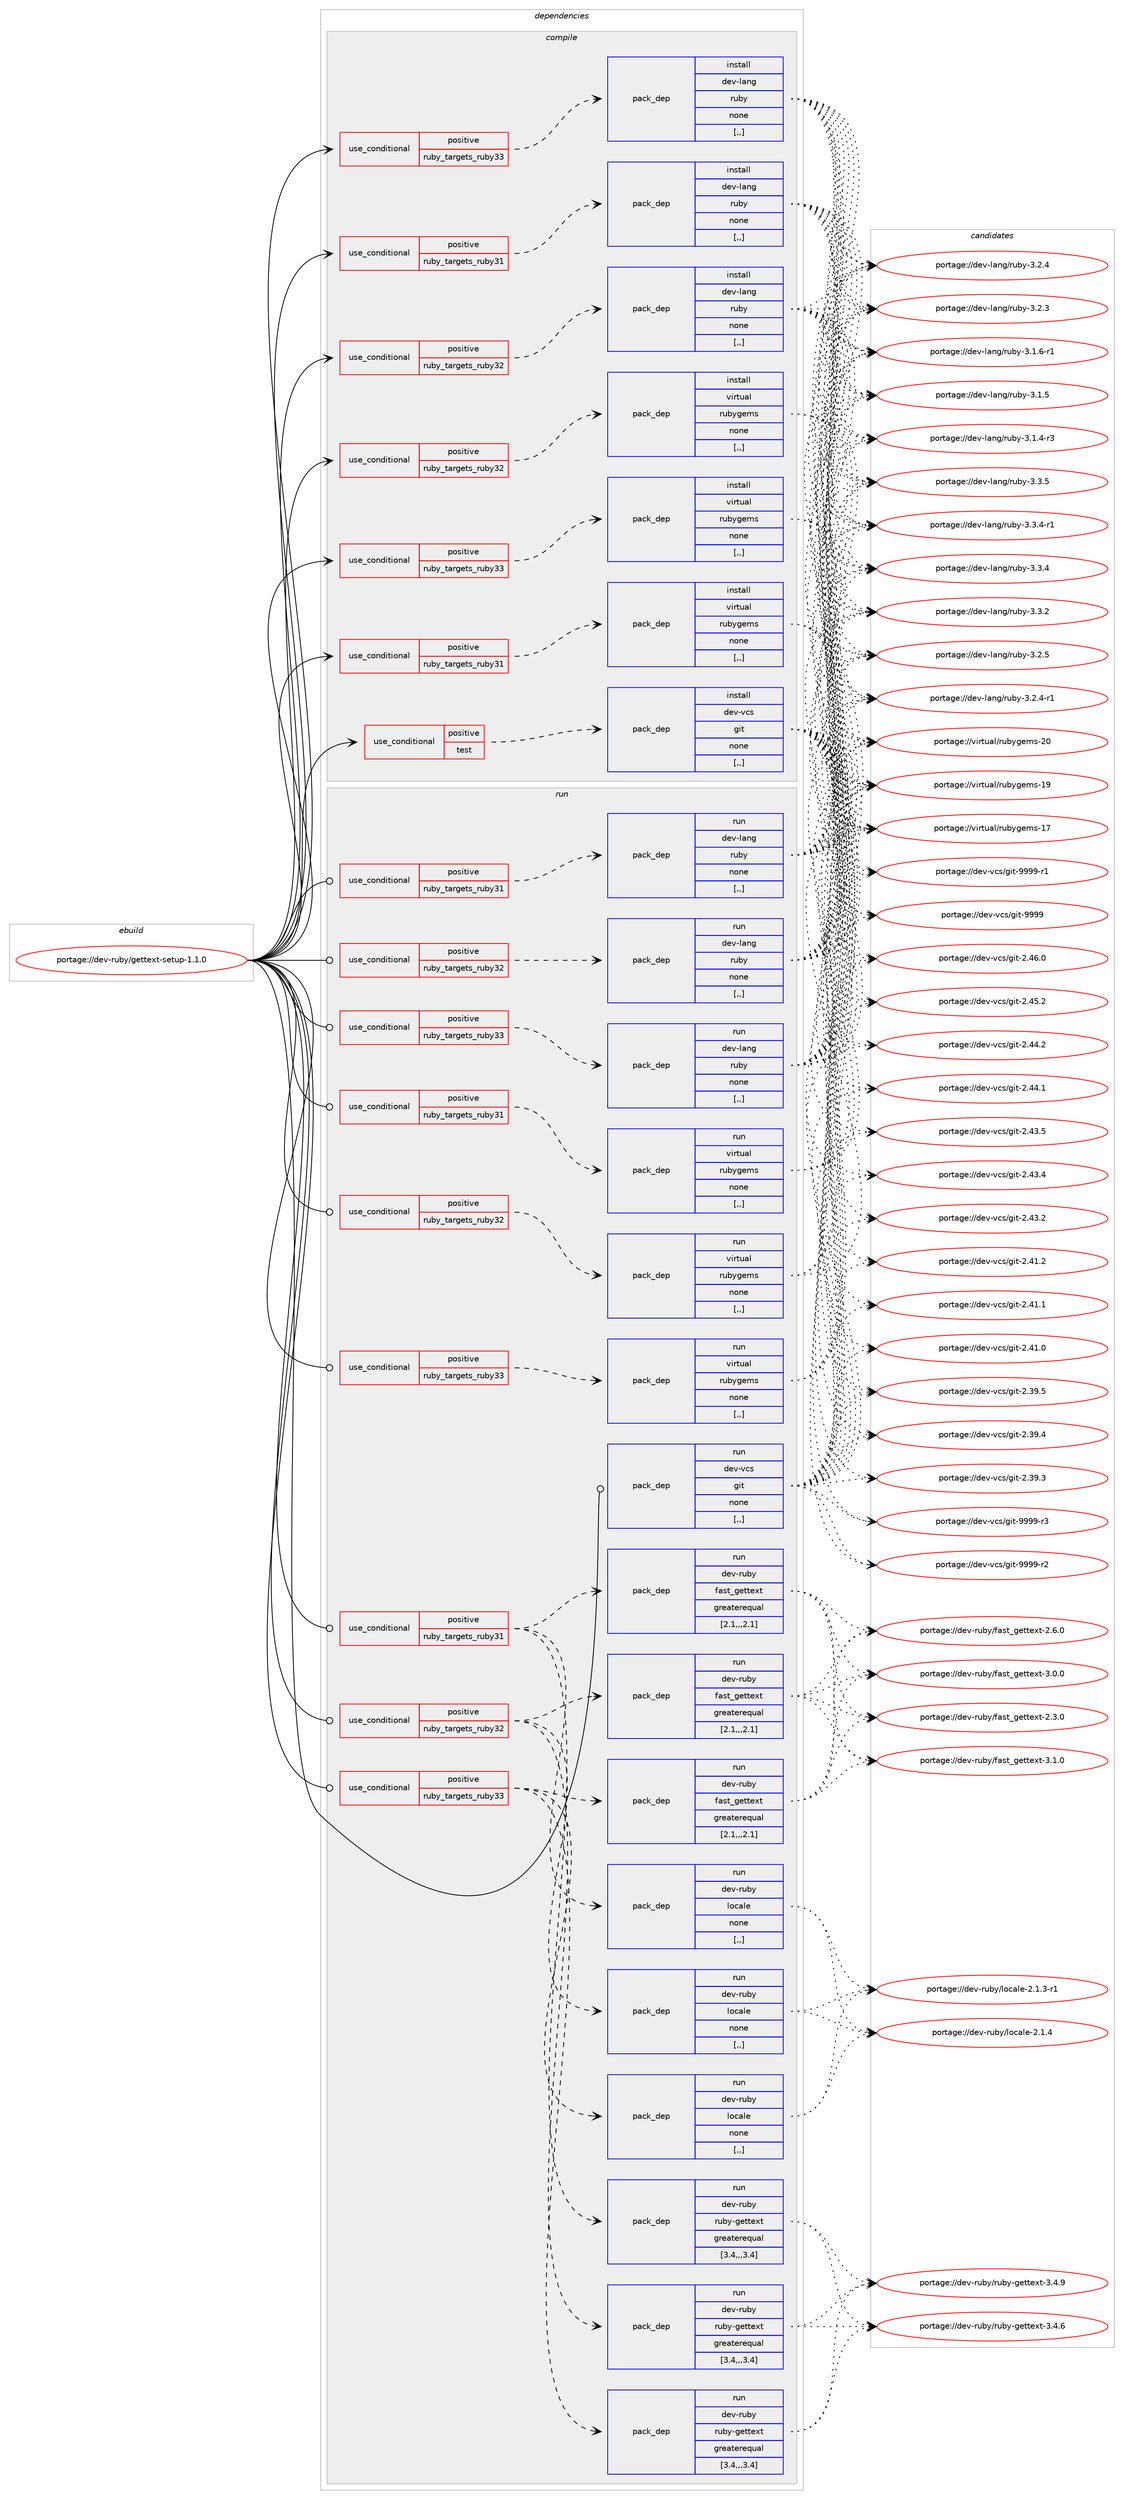 digraph prolog {

# *************
# Graph options
# *************

newrank=true;
concentrate=true;
compound=true;
graph [rankdir=LR,fontname=Helvetica,fontsize=10,ranksep=1.5];#, ranksep=2.5, nodesep=0.2];
edge  [arrowhead=vee];
node  [fontname=Helvetica,fontsize=10];

# **********
# The ebuild
# **********

subgraph cluster_leftcol {
color=gray;
label=<<i>ebuild</i>>;
id [label="portage://dev-ruby/gettext-setup-1.1.0", color=red, width=4, href="../dev-ruby/gettext-setup-1.1.0.svg"];
}

# ****************
# The dependencies
# ****************

subgraph cluster_midcol {
color=gray;
label=<<i>dependencies</i>>;
subgraph cluster_compile {
fillcolor="#eeeeee";
style=filled;
label=<<i>compile</i>>;
subgraph cond179090 {
dependency680581 [label=<<TABLE BORDER="0" CELLBORDER="1" CELLSPACING="0" CELLPADDING="4"><TR><TD ROWSPAN="3" CELLPADDING="10">use_conditional</TD></TR><TR><TD>positive</TD></TR><TR><TD>ruby_targets_ruby31</TD></TR></TABLE>>, shape=none, color=red];
subgraph pack496568 {
dependency680582 [label=<<TABLE BORDER="0" CELLBORDER="1" CELLSPACING="0" CELLPADDING="4" WIDTH="220"><TR><TD ROWSPAN="6" CELLPADDING="30">pack_dep</TD></TR><TR><TD WIDTH="110">install</TD></TR><TR><TD>dev-lang</TD></TR><TR><TD>ruby</TD></TR><TR><TD>none</TD></TR><TR><TD>[,,]</TD></TR></TABLE>>, shape=none, color=blue];
}
dependency680581:e -> dependency680582:w [weight=20,style="dashed",arrowhead="vee"];
}
id:e -> dependency680581:w [weight=20,style="solid",arrowhead="vee"];
subgraph cond179091 {
dependency680583 [label=<<TABLE BORDER="0" CELLBORDER="1" CELLSPACING="0" CELLPADDING="4"><TR><TD ROWSPAN="3" CELLPADDING="10">use_conditional</TD></TR><TR><TD>positive</TD></TR><TR><TD>ruby_targets_ruby31</TD></TR></TABLE>>, shape=none, color=red];
subgraph pack496569 {
dependency680584 [label=<<TABLE BORDER="0" CELLBORDER="1" CELLSPACING="0" CELLPADDING="4" WIDTH="220"><TR><TD ROWSPAN="6" CELLPADDING="30">pack_dep</TD></TR><TR><TD WIDTH="110">install</TD></TR><TR><TD>virtual</TD></TR><TR><TD>rubygems</TD></TR><TR><TD>none</TD></TR><TR><TD>[,,]</TD></TR></TABLE>>, shape=none, color=blue];
}
dependency680583:e -> dependency680584:w [weight=20,style="dashed",arrowhead="vee"];
}
id:e -> dependency680583:w [weight=20,style="solid",arrowhead="vee"];
subgraph cond179092 {
dependency680585 [label=<<TABLE BORDER="0" CELLBORDER="1" CELLSPACING="0" CELLPADDING="4"><TR><TD ROWSPAN="3" CELLPADDING="10">use_conditional</TD></TR><TR><TD>positive</TD></TR><TR><TD>ruby_targets_ruby32</TD></TR></TABLE>>, shape=none, color=red];
subgraph pack496570 {
dependency680586 [label=<<TABLE BORDER="0" CELLBORDER="1" CELLSPACING="0" CELLPADDING="4" WIDTH="220"><TR><TD ROWSPAN="6" CELLPADDING="30">pack_dep</TD></TR><TR><TD WIDTH="110">install</TD></TR><TR><TD>dev-lang</TD></TR><TR><TD>ruby</TD></TR><TR><TD>none</TD></TR><TR><TD>[,,]</TD></TR></TABLE>>, shape=none, color=blue];
}
dependency680585:e -> dependency680586:w [weight=20,style="dashed",arrowhead="vee"];
}
id:e -> dependency680585:w [weight=20,style="solid",arrowhead="vee"];
subgraph cond179093 {
dependency680587 [label=<<TABLE BORDER="0" CELLBORDER="1" CELLSPACING="0" CELLPADDING="4"><TR><TD ROWSPAN="3" CELLPADDING="10">use_conditional</TD></TR><TR><TD>positive</TD></TR><TR><TD>ruby_targets_ruby32</TD></TR></TABLE>>, shape=none, color=red];
subgraph pack496571 {
dependency680588 [label=<<TABLE BORDER="0" CELLBORDER="1" CELLSPACING="0" CELLPADDING="4" WIDTH="220"><TR><TD ROWSPAN="6" CELLPADDING="30">pack_dep</TD></TR><TR><TD WIDTH="110">install</TD></TR><TR><TD>virtual</TD></TR><TR><TD>rubygems</TD></TR><TR><TD>none</TD></TR><TR><TD>[,,]</TD></TR></TABLE>>, shape=none, color=blue];
}
dependency680587:e -> dependency680588:w [weight=20,style="dashed",arrowhead="vee"];
}
id:e -> dependency680587:w [weight=20,style="solid",arrowhead="vee"];
subgraph cond179094 {
dependency680589 [label=<<TABLE BORDER="0" CELLBORDER="1" CELLSPACING="0" CELLPADDING="4"><TR><TD ROWSPAN="3" CELLPADDING="10">use_conditional</TD></TR><TR><TD>positive</TD></TR><TR><TD>ruby_targets_ruby33</TD></TR></TABLE>>, shape=none, color=red];
subgraph pack496572 {
dependency680590 [label=<<TABLE BORDER="0" CELLBORDER="1" CELLSPACING="0" CELLPADDING="4" WIDTH="220"><TR><TD ROWSPAN="6" CELLPADDING="30">pack_dep</TD></TR><TR><TD WIDTH="110">install</TD></TR><TR><TD>dev-lang</TD></TR><TR><TD>ruby</TD></TR><TR><TD>none</TD></TR><TR><TD>[,,]</TD></TR></TABLE>>, shape=none, color=blue];
}
dependency680589:e -> dependency680590:w [weight=20,style="dashed",arrowhead="vee"];
}
id:e -> dependency680589:w [weight=20,style="solid",arrowhead="vee"];
subgraph cond179095 {
dependency680591 [label=<<TABLE BORDER="0" CELLBORDER="1" CELLSPACING="0" CELLPADDING="4"><TR><TD ROWSPAN="3" CELLPADDING="10">use_conditional</TD></TR><TR><TD>positive</TD></TR><TR><TD>ruby_targets_ruby33</TD></TR></TABLE>>, shape=none, color=red];
subgraph pack496573 {
dependency680592 [label=<<TABLE BORDER="0" CELLBORDER="1" CELLSPACING="0" CELLPADDING="4" WIDTH="220"><TR><TD ROWSPAN="6" CELLPADDING="30">pack_dep</TD></TR><TR><TD WIDTH="110">install</TD></TR><TR><TD>virtual</TD></TR><TR><TD>rubygems</TD></TR><TR><TD>none</TD></TR><TR><TD>[,,]</TD></TR></TABLE>>, shape=none, color=blue];
}
dependency680591:e -> dependency680592:w [weight=20,style="dashed",arrowhead="vee"];
}
id:e -> dependency680591:w [weight=20,style="solid",arrowhead="vee"];
subgraph cond179096 {
dependency680593 [label=<<TABLE BORDER="0" CELLBORDER="1" CELLSPACING="0" CELLPADDING="4"><TR><TD ROWSPAN="3" CELLPADDING="10">use_conditional</TD></TR><TR><TD>positive</TD></TR><TR><TD>test</TD></TR></TABLE>>, shape=none, color=red];
subgraph pack496574 {
dependency680594 [label=<<TABLE BORDER="0" CELLBORDER="1" CELLSPACING="0" CELLPADDING="4" WIDTH="220"><TR><TD ROWSPAN="6" CELLPADDING="30">pack_dep</TD></TR><TR><TD WIDTH="110">install</TD></TR><TR><TD>dev-vcs</TD></TR><TR><TD>git</TD></TR><TR><TD>none</TD></TR><TR><TD>[,,]</TD></TR></TABLE>>, shape=none, color=blue];
}
dependency680593:e -> dependency680594:w [weight=20,style="dashed",arrowhead="vee"];
}
id:e -> dependency680593:w [weight=20,style="solid",arrowhead="vee"];
}
subgraph cluster_compileandrun {
fillcolor="#eeeeee";
style=filled;
label=<<i>compile and run</i>>;
}
subgraph cluster_run {
fillcolor="#eeeeee";
style=filled;
label=<<i>run</i>>;
subgraph cond179097 {
dependency680595 [label=<<TABLE BORDER="0" CELLBORDER="1" CELLSPACING="0" CELLPADDING="4"><TR><TD ROWSPAN="3" CELLPADDING="10">use_conditional</TD></TR><TR><TD>positive</TD></TR><TR><TD>ruby_targets_ruby31</TD></TR></TABLE>>, shape=none, color=red];
subgraph pack496575 {
dependency680596 [label=<<TABLE BORDER="0" CELLBORDER="1" CELLSPACING="0" CELLPADDING="4" WIDTH="220"><TR><TD ROWSPAN="6" CELLPADDING="30">pack_dep</TD></TR><TR><TD WIDTH="110">run</TD></TR><TR><TD>dev-lang</TD></TR><TR><TD>ruby</TD></TR><TR><TD>none</TD></TR><TR><TD>[,,]</TD></TR></TABLE>>, shape=none, color=blue];
}
dependency680595:e -> dependency680596:w [weight=20,style="dashed",arrowhead="vee"];
}
id:e -> dependency680595:w [weight=20,style="solid",arrowhead="odot"];
subgraph cond179098 {
dependency680597 [label=<<TABLE BORDER="0" CELLBORDER="1" CELLSPACING="0" CELLPADDING="4"><TR><TD ROWSPAN="3" CELLPADDING="10">use_conditional</TD></TR><TR><TD>positive</TD></TR><TR><TD>ruby_targets_ruby31</TD></TR></TABLE>>, shape=none, color=red];
subgraph pack496576 {
dependency680598 [label=<<TABLE BORDER="0" CELLBORDER="1" CELLSPACING="0" CELLPADDING="4" WIDTH="220"><TR><TD ROWSPAN="6" CELLPADDING="30">pack_dep</TD></TR><TR><TD WIDTH="110">run</TD></TR><TR><TD>dev-ruby</TD></TR><TR><TD>fast_gettext</TD></TR><TR><TD>greaterequal</TD></TR><TR><TD>[2.1,,,2.1]</TD></TR></TABLE>>, shape=none, color=blue];
}
dependency680597:e -> dependency680598:w [weight=20,style="dashed",arrowhead="vee"];
subgraph pack496577 {
dependency680599 [label=<<TABLE BORDER="0" CELLBORDER="1" CELLSPACING="0" CELLPADDING="4" WIDTH="220"><TR><TD ROWSPAN="6" CELLPADDING="30">pack_dep</TD></TR><TR><TD WIDTH="110">run</TD></TR><TR><TD>dev-ruby</TD></TR><TR><TD>ruby-gettext</TD></TR><TR><TD>greaterequal</TD></TR><TR><TD>[3.4,,,3.4]</TD></TR></TABLE>>, shape=none, color=blue];
}
dependency680597:e -> dependency680599:w [weight=20,style="dashed",arrowhead="vee"];
subgraph pack496578 {
dependency680600 [label=<<TABLE BORDER="0" CELLBORDER="1" CELLSPACING="0" CELLPADDING="4" WIDTH="220"><TR><TD ROWSPAN="6" CELLPADDING="30">pack_dep</TD></TR><TR><TD WIDTH="110">run</TD></TR><TR><TD>dev-ruby</TD></TR><TR><TD>locale</TD></TR><TR><TD>none</TD></TR><TR><TD>[,,]</TD></TR></TABLE>>, shape=none, color=blue];
}
dependency680597:e -> dependency680600:w [weight=20,style="dashed",arrowhead="vee"];
}
id:e -> dependency680597:w [weight=20,style="solid",arrowhead="odot"];
subgraph cond179099 {
dependency680601 [label=<<TABLE BORDER="0" CELLBORDER="1" CELLSPACING="0" CELLPADDING="4"><TR><TD ROWSPAN="3" CELLPADDING="10">use_conditional</TD></TR><TR><TD>positive</TD></TR><TR><TD>ruby_targets_ruby31</TD></TR></TABLE>>, shape=none, color=red];
subgraph pack496579 {
dependency680602 [label=<<TABLE BORDER="0" CELLBORDER="1" CELLSPACING="0" CELLPADDING="4" WIDTH="220"><TR><TD ROWSPAN="6" CELLPADDING="30">pack_dep</TD></TR><TR><TD WIDTH="110">run</TD></TR><TR><TD>virtual</TD></TR><TR><TD>rubygems</TD></TR><TR><TD>none</TD></TR><TR><TD>[,,]</TD></TR></TABLE>>, shape=none, color=blue];
}
dependency680601:e -> dependency680602:w [weight=20,style="dashed",arrowhead="vee"];
}
id:e -> dependency680601:w [weight=20,style="solid",arrowhead="odot"];
subgraph cond179100 {
dependency680603 [label=<<TABLE BORDER="0" CELLBORDER="1" CELLSPACING="0" CELLPADDING="4"><TR><TD ROWSPAN="3" CELLPADDING="10">use_conditional</TD></TR><TR><TD>positive</TD></TR><TR><TD>ruby_targets_ruby32</TD></TR></TABLE>>, shape=none, color=red];
subgraph pack496580 {
dependency680604 [label=<<TABLE BORDER="0" CELLBORDER="1" CELLSPACING="0" CELLPADDING="4" WIDTH="220"><TR><TD ROWSPAN="6" CELLPADDING="30">pack_dep</TD></TR><TR><TD WIDTH="110">run</TD></TR><TR><TD>dev-lang</TD></TR><TR><TD>ruby</TD></TR><TR><TD>none</TD></TR><TR><TD>[,,]</TD></TR></TABLE>>, shape=none, color=blue];
}
dependency680603:e -> dependency680604:w [weight=20,style="dashed",arrowhead="vee"];
}
id:e -> dependency680603:w [weight=20,style="solid",arrowhead="odot"];
subgraph cond179101 {
dependency680605 [label=<<TABLE BORDER="0" CELLBORDER="1" CELLSPACING="0" CELLPADDING="4"><TR><TD ROWSPAN="3" CELLPADDING="10">use_conditional</TD></TR><TR><TD>positive</TD></TR><TR><TD>ruby_targets_ruby32</TD></TR></TABLE>>, shape=none, color=red];
subgraph pack496581 {
dependency680606 [label=<<TABLE BORDER="0" CELLBORDER="1" CELLSPACING="0" CELLPADDING="4" WIDTH="220"><TR><TD ROWSPAN="6" CELLPADDING="30">pack_dep</TD></TR><TR><TD WIDTH="110">run</TD></TR><TR><TD>dev-ruby</TD></TR><TR><TD>fast_gettext</TD></TR><TR><TD>greaterequal</TD></TR><TR><TD>[2.1,,,2.1]</TD></TR></TABLE>>, shape=none, color=blue];
}
dependency680605:e -> dependency680606:w [weight=20,style="dashed",arrowhead="vee"];
subgraph pack496582 {
dependency680607 [label=<<TABLE BORDER="0" CELLBORDER="1" CELLSPACING="0" CELLPADDING="4" WIDTH="220"><TR><TD ROWSPAN="6" CELLPADDING="30">pack_dep</TD></TR><TR><TD WIDTH="110">run</TD></TR><TR><TD>dev-ruby</TD></TR><TR><TD>ruby-gettext</TD></TR><TR><TD>greaterequal</TD></TR><TR><TD>[3.4,,,3.4]</TD></TR></TABLE>>, shape=none, color=blue];
}
dependency680605:e -> dependency680607:w [weight=20,style="dashed",arrowhead="vee"];
subgraph pack496583 {
dependency680608 [label=<<TABLE BORDER="0" CELLBORDER="1" CELLSPACING="0" CELLPADDING="4" WIDTH="220"><TR><TD ROWSPAN="6" CELLPADDING="30">pack_dep</TD></TR><TR><TD WIDTH="110">run</TD></TR><TR><TD>dev-ruby</TD></TR><TR><TD>locale</TD></TR><TR><TD>none</TD></TR><TR><TD>[,,]</TD></TR></TABLE>>, shape=none, color=blue];
}
dependency680605:e -> dependency680608:w [weight=20,style="dashed",arrowhead="vee"];
}
id:e -> dependency680605:w [weight=20,style="solid",arrowhead="odot"];
subgraph cond179102 {
dependency680609 [label=<<TABLE BORDER="0" CELLBORDER="1" CELLSPACING="0" CELLPADDING="4"><TR><TD ROWSPAN="3" CELLPADDING="10">use_conditional</TD></TR><TR><TD>positive</TD></TR><TR><TD>ruby_targets_ruby32</TD></TR></TABLE>>, shape=none, color=red];
subgraph pack496584 {
dependency680610 [label=<<TABLE BORDER="0" CELLBORDER="1" CELLSPACING="0" CELLPADDING="4" WIDTH="220"><TR><TD ROWSPAN="6" CELLPADDING="30">pack_dep</TD></TR><TR><TD WIDTH="110">run</TD></TR><TR><TD>virtual</TD></TR><TR><TD>rubygems</TD></TR><TR><TD>none</TD></TR><TR><TD>[,,]</TD></TR></TABLE>>, shape=none, color=blue];
}
dependency680609:e -> dependency680610:w [weight=20,style="dashed",arrowhead="vee"];
}
id:e -> dependency680609:w [weight=20,style="solid",arrowhead="odot"];
subgraph cond179103 {
dependency680611 [label=<<TABLE BORDER="0" CELLBORDER="1" CELLSPACING="0" CELLPADDING="4"><TR><TD ROWSPAN="3" CELLPADDING="10">use_conditional</TD></TR><TR><TD>positive</TD></TR><TR><TD>ruby_targets_ruby33</TD></TR></TABLE>>, shape=none, color=red];
subgraph pack496585 {
dependency680612 [label=<<TABLE BORDER="0" CELLBORDER="1" CELLSPACING="0" CELLPADDING="4" WIDTH="220"><TR><TD ROWSPAN="6" CELLPADDING="30">pack_dep</TD></TR><TR><TD WIDTH="110">run</TD></TR><TR><TD>dev-lang</TD></TR><TR><TD>ruby</TD></TR><TR><TD>none</TD></TR><TR><TD>[,,]</TD></TR></TABLE>>, shape=none, color=blue];
}
dependency680611:e -> dependency680612:w [weight=20,style="dashed",arrowhead="vee"];
}
id:e -> dependency680611:w [weight=20,style="solid",arrowhead="odot"];
subgraph cond179104 {
dependency680613 [label=<<TABLE BORDER="0" CELLBORDER="1" CELLSPACING="0" CELLPADDING="4"><TR><TD ROWSPAN="3" CELLPADDING="10">use_conditional</TD></TR><TR><TD>positive</TD></TR><TR><TD>ruby_targets_ruby33</TD></TR></TABLE>>, shape=none, color=red];
subgraph pack496586 {
dependency680614 [label=<<TABLE BORDER="0" CELLBORDER="1" CELLSPACING="0" CELLPADDING="4" WIDTH="220"><TR><TD ROWSPAN="6" CELLPADDING="30">pack_dep</TD></TR><TR><TD WIDTH="110">run</TD></TR><TR><TD>dev-ruby</TD></TR><TR><TD>fast_gettext</TD></TR><TR><TD>greaterequal</TD></TR><TR><TD>[2.1,,,2.1]</TD></TR></TABLE>>, shape=none, color=blue];
}
dependency680613:e -> dependency680614:w [weight=20,style="dashed",arrowhead="vee"];
subgraph pack496587 {
dependency680615 [label=<<TABLE BORDER="0" CELLBORDER="1" CELLSPACING="0" CELLPADDING="4" WIDTH="220"><TR><TD ROWSPAN="6" CELLPADDING="30">pack_dep</TD></TR><TR><TD WIDTH="110">run</TD></TR><TR><TD>dev-ruby</TD></TR><TR><TD>ruby-gettext</TD></TR><TR><TD>greaterequal</TD></TR><TR><TD>[3.4,,,3.4]</TD></TR></TABLE>>, shape=none, color=blue];
}
dependency680613:e -> dependency680615:w [weight=20,style="dashed",arrowhead="vee"];
subgraph pack496588 {
dependency680616 [label=<<TABLE BORDER="0" CELLBORDER="1" CELLSPACING="0" CELLPADDING="4" WIDTH="220"><TR><TD ROWSPAN="6" CELLPADDING="30">pack_dep</TD></TR><TR><TD WIDTH="110">run</TD></TR><TR><TD>dev-ruby</TD></TR><TR><TD>locale</TD></TR><TR><TD>none</TD></TR><TR><TD>[,,]</TD></TR></TABLE>>, shape=none, color=blue];
}
dependency680613:e -> dependency680616:w [weight=20,style="dashed",arrowhead="vee"];
}
id:e -> dependency680613:w [weight=20,style="solid",arrowhead="odot"];
subgraph cond179105 {
dependency680617 [label=<<TABLE BORDER="0" CELLBORDER="1" CELLSPACING="0" CELLPADDING="4"><TR><TD ROWSPAN="3" CELLPADDING="10">use_conditional</TD></TR><TR><TD>positive</TD></TR><TR><TD>ruby_targets_ruby33</TD></TR></TABLE>>, shape=none, color=red];
subgraph pack496589 {
dependency680618 [label=<<TABLE BORDER="0" CELLBORDER="1" CELLSPACING="0" CELLPADDING="4" WIDTH="220"><TR><TD ROWSPAN="6" CELLPADDING="30">pack_dep</TD></TR><TR><TD WIDTH="110">run</TD></TR><TR><TD>virtual</TD></TR><TR><TD>rubygems</TD></TR><TR><TD>none</TD></TR><TR><TD>[,,]</TD></TR></TABLE>>, shape=none, color=blue];
}
dependency680617:e -> dependency680618:w [weight=20,style="dashed",arrowhead="vee"];
}
id:e -> dependency680617:w [weight=20,style="solid",arrowhead="odot"];
subgraph pack496590 {
dependency680619 [label=<<TABLE BORDER="0" CELLBORDER="1" CELLSPACING="0" CELLPADDING="4" WIDTH="220"><TR><TD ROWSPAN="6" CELLPADDING="30">pack_dep</TD></TR><TR><TD WIDTH="110">run</TD></TR><TR><TD>dev-vcs</TD></TR><TR><TD>git</TD></TR><TR><TD>none</TD></TR><TR><TD>[,,]</TD></TR></TABLE>>, shape=none, color=blue];
}
id:e -> dependency680619:w [weight=20,style="solid",arrowhead="odot"];
}
}

# **************
# The candidates
# **************

subgraph cluster_choices {
rank=same;
color=gray;
label=<<i>candidates</i>>;

subgraph choice496568 {
color=black;
nodesep=1;
choice10010111845108971101034711411798121455146514653 [label="portage://dev-lang/ruby-3.3.5", color=red, width=4,href="../dev-lang/ruby-3.3.5.svg"];
choice100101118451089711010347114117981214551465146524511449 [label="portage://dev-lang/ruby-3.3.4-r1", color=red, width=4,href="../dev-lang/ruby-3.3.4-r1.svg"];
choice10010111845108971101034711411798121455146514652 [label="portage://dev-lang/ruby-3.3.4", color=red, width=4,href="../dev-lang/ruby-3.3.4.svg"];
choice10010111845108971101034711411798121455146514650 [label="portage://dev-lang/ruby-3.3.2", color=red, width=4,href="../dev-lang/ruby-3.3.2.svg"];
choice10010111845108971101034711411798121455146504653 [label="portage://dev-lang/ruby-3.2.5", color=red, width=4,href="../dev-lang/ruby-3.2.5.svg"];
choice100101118451089711010347114117981214551465046524511449 [label="portage://dev-lang/ruby-3.2.4-r1", color=red, width=4,href="../dev-lang/ruby-3.2.4-r1.svg"];
choice10010111845108971101034711411798121455146504652 [label="portage://dev-lang/ruby-3.2.4", color=red, width=4,href="../dev-lang/ruby-3.2.4.svg"];
choice10010111845108971101034711411798121455146504651 [label="portage://dev-lang/ruby-3.2.3", color=red, width=4,href="../dev-lang/ruby-3.2.3.svg"];
choice100101118451089711010347114117981214551464946544511449 [label="portage://dev-lang/ruby-3.1.6-r1", color=red, width=4,href="../dev-lang/ruby-3.1.6-r1.svg"];
choice10010111845108971101034711411798121455146494653 [label="portage://dev-lang/ruby-3.1.5", color=red, width=4,href="../dev-lang/ruby-3.1.5.svg"];
choice100101118451089711010347114117981214551464946524511451 [label="portage://dev-lang/ruby-3.1.4-r3", color=red, width=4,href="../dev-lang/ruby-3.1.4-r3.svg"];
dependency680582:e -> choice10010111845108971101034711411798121455146514653:w [style=dotted,weight="100"];
dependency680582:e -> choice100101118451089711010347114117981214551465146524511449:w [style=dotted,weight="100"];
dependency680582:e -> choice10010111845108971101034711411798121455146514652:w [style=dotted,weight="100"];
dependency680582:e -> choice10010111845108971101034711411798121455146514650:w [style=dotted,weight="100"];
dependency680582:e -> choice10010111845108971101034711411798121455146504653:w [style=dotted,weight="100"];
dependency680582:e -> choice100101118451089711010347114117981214551465046524511449:w [style=dotted,weight="100"];
dependency680582:e -> choice10010111845108971101034711411798121455146504652:w [style=dotted,weight="100"];
dependency680582:e -> choice10010111845108971101034711411798121455146504651:w [style=dotted,weight="100"];
dependency680582:e -> choice100101118451089711010347114117981214551464946544511449:w [style=dotted,weight="100"];
dependency680582:e -> choice10010111845108971101034711411798121455146494653:w [style=dotted,weight="100"];
dependency680582:e -> choice100101118451089711010347114117981214551464946524511451:w [style=dotted,weight="100"];
}
subgraph choice496569 {
color=black;
nodesep=1;
choice118105114116117971084711411798121103101109115455048 [label="portage://virtual/rubygems-20", color=red, width=4,href="../virtual/rubygems-20.svg"];
choice118105114116117971084711411798121103101109115454957 [label="portage://virtual/rubygems-19", color=red, width=4,href="../virtual/rubygems-19.svg"];
choice118105114116117971084711411798121103101109115454955 [label="portage://virtual/rubygems-17", color=red, width=4,href="../virtual/rubygems-17.svg"];
dependency680584:e -> choice118105114116117971084711411798121103101109115455048:w [style=dotted,weight="100"];
dependency680584:e -> choice118105114116117971084711411798121103101109115454957:w [style=dotted,weight="100"];
dependency680584:e -> choice118105114116117971084711411798121103101109115454955:w [style=dotted,weight="100"];
}
subgraph choice496570 {
color=black;
nodesep=1;
choice10010111845108971101034711411798121455146514653 [label="portage://dev-lang/ruby-3.3.5", color=red, width=4,href="../dev-lang/ruby-3.3.5.svg"];
choice100101118451089711010347114117981214551465146524511449 [label="portage://dev-lang/ruby-3.3.4-r1", color=red, width=4,href="../dev-lang/ruby-3.3.4-r1.svg"];
choice10010111845108971101034711411798121455146514652 [label="portage://dev-lang/ruby-3.3.4", color=red, width=4,href="../dev-lang/ruby-3.3.4.svg"];
choice10010111845108971101034711411798121455146514650 [label="portage://dev-lang/ruby-3.3.2", color=red, width=4,href="../dev-lang/ruby-3.3.2.svg"];
choice10010111845108971101034711411798121455146504653 [label="portage://dev-lang/ruby-3.2.5", color=red, width=4,href="../dev-lang/ruby-3.2.5.svg"];
choice100101118451089711010347114117981214551465046524511449 [label="portage://dev-lang/ruby-3.2.4-r1", color=red, width=4,href="../dev-lang/ruby-3.2.4-r1.svg"];
choice10010111845108971101034711411798121455146504652 [label="portage://dev-lang/ruby-3.2.4", color=red, width=4,href="../dev-lang/ruby-3.2.4.svg"];
choice10010111845108971101034711411798121455146504651 [label="portage://dev-lang/ruby-3.2.3", color=red, width=4,href="../dev-lang/ruby-3.2.3.svg"];
choice100101118451089711010347114117981214551464946544511449 [label="portage://dev-lang/ruby-3.1.6-r1", color=red, width=4,href="../dev-lang/ruby-3.1.6-r1.svg"];
choice10010111845108971101034711411798121455146494653 [label="portage://dev-lang/ruby-3.1.5", color=red, width=4,href="../dev-lang/ruby-3.1.5.svg"];
choice100101118451089711010347114117981214551464946524511451 [label="portage://dev-lang/ruby-3.1.4-r3", color=red, width=4,href="../dev-lang/ruby-3.1.4-r3.svg"];
dependency680586:e -> choice10010111845108971101034711411798121455146514653:w [style=dotted,weight="100"];
dependency680586:e -> choice100101118451089711010347114117981214551465146524511449:w [style=dotted,weight="100"];
dependency680586:e -> choice10010111845108971101034711411798121455146514652:w [style=dotted,weight="100"];
dependency680586:e -> choice10010111845108971101034711411798121455146514650:w [style=dotted,weight="100"];
dependency680586:e -> choice10010111845108971101034711411798121455146504653:w [style=dotted,weight="100"];
dependency680586:e -> choice100101118451089711010347114117981214551465046524511449:w [style=dotted,weight="100"];
dependency680586:e -> choice10010111845108971101034711411798121455146504652:w [style=dotted,weight="100"];
dependency680586:e -> choice10010111845108971101034711411798121455146504651:w [style=dotted,weight="100"];
dependency680586:e -> choice100101118451089711010347114117981214551464946544511449:w [style=dotted,weight="100"];
dependency680586:e -> choice10010111845108971101034711411798121455146494653:w [style=dotted,weight="100"];
dependency680586:e -> choice100101118451089711010347114117981214551464946524511451:w [style=dotted,weight="100"];
}
subgraph choice496571 {
color=black;
nodesep=1;
choice118105114116117971084711411798121103101109115455048 [label="portage://virtual/rubygems-20", color=red, width=4,href="../virtual/rubygems-20.svg"];
choice118105114116117971084711411798121103101109115454957 [label="portage://virtual/rubygems-19", color=red, width=4,href="../virtual/rubygems-19.svg"];
choice118105114116117971084711411798121103101109115454955 [label="portage://virtual/rubygems-17", color=red, width=4,href="../virtual/rubygems-17.svg"];
dependency680588:e -> choice118105114116117971084711411798121103101109115455048:w [style=dotted,weight="100"];
dependency680588:e -> choice118105114116117971084711411798121103101109115454957:w [style=dotted,weight="100"];
dependency680588:e -> choice118105114116117971084711411798121103101109115454955:w [style=dotted,weight="100"];
}
subgraph choice496572 {
color=black;
nodesep=1;
choice10010111845108971101034711411798121455146514653 [label="portage://dev-lang/ruby-3.3.5", color=red, width=4,href="../dev-lang/ruby-3.3.5.svg"];
choice100101118451089711010347114117981214551465146524511449 [label="portage://dev-lang/ruby-3.3.4-r1", color=red, width=4,href="../dev-lang/ruby-3.3.4-r1.svg"];
choice10010111845108971101034711411798121455146514652 [label="portage://dev-lang/ruby-3.3.4", color=red, width=4,href="../dev-lang/ruby-3.3.4.svg"];
choice10010111845108971101034711411798121455146514650 [label="portage://dev-lang/ruby-3.3.2", color=red, width=4,href="../dev-lang/ruby-3.3.2.svg"];
choice10010111845108971101034711411798121455146504653 [label="portage://dev-lang/ruby-3.2.5", color=red, width=4,href="../dev-lang/ruby-3.2.5.svg"];
choice100101118451089711010347114117981214551465046524511449 [label="portage://dev-lang/ruby-3.2.4-r1", color=red, width=4,href="../dev-lang/ruby-3.2.4-r1.svg"];
choice10010111845108971101034711411798121455146504652 [label="portage://dev-lang/ruby-3.2.4", color=red, width=4,href="../dev-lang/ruby-3.2.4.svg"];
choice10010111845108971101034711411798121455146504651 [label="portage://dev-lang/ruby-3.2.3", color=red, width=4,href="../dev-lang/ruby-3.2.3.svg"];
choice100101118451089711010347114117981214551464946544511449 [label="portage://dev-lang/ruby-3.1.6-r1", color=red, width=4,href="../dev-lang/ruby-3.1.6-r1.svg"];
choice10010111845108971101034711411798121455146494653 [label="portage://dev-lang/ruby-3.1.5", color=red, width=4,href="../dev-lang/ruby-3.1.5.svg"];
choice100101118451089711010347114117981214551464946524511451 [label="portage://dev-lang/ruby-3.1.4-r3", color=red, width=4,href="../dev-lang/ruby-3.1.4-r3.svg"];
dependency680590:e -> choice10010111845108971101034711411798121455146514653:w [style=dotted,weight="100"];
dependency680590:e -> choice100101118451089711010347114117981214551465146524511449:w [style=dotted,weight="100"];
dependency680590:e -> choice10010111845108971101034711411798121455146514652:w [style=dotted,weight="100"];
dependency680590:e -> choice10010111845108971101034711411798121455146514650:w [style=dotted,weight="100"];
dependency680590:e -> choice10010111845108971101034711411798121455146504653:w [style=dotted,weight="100"];
dependency680590:e -> choice100101118451089711010347114117981214551465046524511449:w [style=dotted,weight="100"];
dependency680590:e -> choice10010111845108971101034711411798121455146504652:w [style=dotted,weight="100"];
dependency680590:e -> choice10010111845108971101034711411798121455146504651:w [style=dotted,weight="100"];
dependency680590:e -> choice100101118451089711010347114117981214551464946544511449:w [style=dotted,weight="100"];
dependency680590:e -> choice10010111845108971101034711411798121455146494653:w [style=dotted,weight="100"];
dependency680590:e -> choice100101118451089711010347114117981214551464946524511451:w [style=dotted,weight="100"];
}
subgraph choice496573 {
color=black;
nodesep=1;
choice118105114116117971084711411798121103101109115455048 [label="portage://virtual/rubygems-20", color=red, width=4,href="../virtual/rubygems-20.svg"];
choice118105114116117971084711411798121103101109115454957 [label="portage://virtual/rubygems-19", color=red, width=4,href="../virtual/rubygems-19.svg"];
choice118105114116117971084711411798121103101109115454955 [label="portage://virtual/rubygems-17", color=red, width=4,href="../virtual/rubygems-17.svg"];
dependency680592:e -> choice118105114116117971084711411798121103101109115455048:w [style=dotted,weight="100"];
dependency680592:e -> choice118105114116117971084711411798121103101109115454957:w [style=dotted,weight="100"];
dependency680592:e -> choice118105114116117971084711411798121103101109115454955:w [style=dotted,weight="100"];
}
subgraph choice496574 {
color=black;
nodesep=1;
choice10010111845118991154710310511645575757574511451 [label="portage://dev-vcs/git-9999-r3", color=red, width=4,href="../dev-vcs/git-9999-r3.svg"];
choice10010111845118991154710310511645575757574511450 [label="portage://dev-vcs/git-9999-r2", color=red, width=4,href="../dev-vcs/git-9999-r2.svg"];
choice10010111845118991154710310511645575757574511449 [label="portage://dev-vcs/git-9999-r1", color=red, width=4,href="../dev-vcs/git-9999-r1.svg"];
choice1001011184511899115471031051164557575757 [label="portage://dev-vcs/git-9999", color=red, width=4,href="../dev-vcs/git-9999.svg"];
choice10010111845118991154710310511645504652544648 [label="portage://dev-vcs/git-2.46.0", color=red, width=4,href="../dev-vcs/git-2.46.0.svg"];
choice10010111845118991154710310511645504652534650 [label="portage://dev-vcs/git-2.45.2", color=red, width=4,href="../dev-vcs/git-2.45.2.svg"];
choice10010111845118991154710310511645504652524650 [label="portage://dev-vcs/git-2.44.2", color=red, width=4,href="../dev-vcs/git-2.44.2.svg"];
choice10010111845118991154710310511645504652524649 [label="portage://dev-vcs/git-2.44.1", color=red, width=4,href="../dev-vcs/git-2.44.1.svg"];
choice10010111845118991154710310511645504652514653 [label="portage://dev-vcs/git-2.43.5", color=red, width=4,href="../dev-vcs/git-2.43.5.svg"];
choice10010111845118991154710310511645504652514652 [label="portage://dev-vcs/git-2.43.4", color=red, width=4,href="../dev-vcs/git-2.43.4.svg"];
choice10010111845118991154710310511645504652514650 [label="portage://dev-vcs/git-2.43.2", color=red, width=4,href="../dev-vcs/git-2.43.2.svg"];
choice10010111845118991154710310511645504652494650 [label="portage://dev-vcs/git-2.41.2", color=red, width=4,href="../dev-vcs/git-2.41.2.svg"];
choice10010111845118991154710310511645504652494649 [label="portage://dev-vcs/git-2.41.1", color=red, width=4,href="../dev-vcs/git-2.41.1.svg"];
choice10010111845118991154710310511645504652494648 [label="portage://dev-vcs/git-2.41.0", color=red, width=4,href="../dev-vcs/git-2.41.0.svg"];
choice10010111845118991154710310511645504651574653 [label="portage://dev-vcs/git-2.39.5", color=red, width=4,href="../dev-vcs/git-2.39.5.svg"];
choice10010111845118991154710310511645504651574652 [label="portage://dev-vcs/git-2.39.4", color=red, width=4,href="../dev-vcs/git-2.39.4.svg"];
choice10010111845118991154710310511645504651574651 [label="portage://dev-vcs/git-2.39.3", color=red, width=4,href="../dev-vcs/git-2.39.3.svg"];
dependency680594:e -> choice10010111845118991154710310511645575757574511451:w [style=dotted,weight="100"];
dependency680594:e -> choice10010111845118991154710310511645575757574511450:w [style=dotted,weight="100"];
dependency680594:e -> choice10010111845118991154710310511645575757574511449:w [style=dotted,weight="100"];
dependency680594:e -> choice1001011184511899115471031051164557575757:w [style=dotted,weight="100"];
dependency680594:e -> choice10010111845118991154710310511645504652544648:w [style=dotted,weight="100"];
dependency680594:e -> choice10010111845118991154710310511645504652534650:w [style=dotted,weight="100"];
dependency680594:e -> choice10010111845118991154710310511645504652524650:w [style=dotted,weight="100"];
dependency680594:e -> choice10010111845118991154710310511645504652524649:w [style=dotted,weight="100"];
dependency680594:e -> choice10010111845118991154710310511645504652514653:w [style=dotted,weight="100"];
dependency680594:e -> choice10010111845118991154710310511645504652514652:w [style=dotted,weight="100"];
dependency680594:e -> choice10010111845118991154710310511645504652514650:w [style=dotted,weight="100"];
dependency680594:e -> choice10010111845118991154710310511645504652494650:w [style=dotted,weight="100"];
dependency680594:e -> choice10010111845118991154710310511645504652494649:w [style=dotted,weight="100"];
dependency680594:e -> choice10010111845118991154710310511645504652494648:w [style=dotted,weight="100"];
dependency680594:e -> choice10010111845118991154710310511645504651574653:w [style=dotted,weight="100"];
dependency680594:e -> choice10010111845118991154710310511645504651574652:w [style=dotted,weight="100"];
dependency680594:e -> choice10010111845118991154710310511645504651574651:w [style=dotted,weight="100"];
}
subgraph choice496575 {
color=black;
nodesep=1;
choice10010111845108971101034711411798121455146514653 [label="portage://dev-lang/ruby-3.3.5", color=red, width=4,href="../dev-lang/ruby-3.3.5.svg"];
choice100101118451089711010347114117981214551465146524511449 [label="portage://dev-lang/ruby-3.3.4-r1", color=red, width=4,href="../dev-lang/ruby-3.3.4-r1.svg"];
choice10010111845108971101034711411798121455146514652 [label="portage://dev-lang/ruby-3.3.4", color=red, width=4,href="../dev-lang/ruby-3.3.4.svg"];
choice10010111845108971101034711411798121455146514650 [label="portage://dev-lang/ruby-3.3.2", color=red, width=4,href="../dev-lang/ruby-3.3.2.svg"];
choice10010111845108971101034711411798121455146504653 [label="portage://dev-lang/ruby-3.2.5", color=red, width=4,href="../dev-lang/ruby-3.2.5.svg"];
choice100101118451089711010347114117981214551465046524511449 [label="portage://dev-lang/ruby-3.2.4-r1", color=red, width=4,href="../dev-lang/ruby-3.2.4-r1.svg"];
choice10010111845108971101034711411798121455146504652 [label="portage://dev-lang/ruby-3.2.4", color=red, width=4,href="../dev-lang/ruby-3.2.4.svg"];
choice10010111845108971101034711411798121455146504651 [label="portage://dev-lang/ruby-3.2.3", color=red, width=4,href="../dev-lang/ruby-3.2.3.svg"];
choice100101118451089711010347114117981214551464946544511449 [label="portage://dev-lang/ruby-3.1.6-r1", color=red, width=4,href="../dev-lang/ruby-3.1.6-r1.svg"];
choice10010111845108971101034711411798121455146494653 [label="portage://dev-lang/ruby-3.1.5", color=red, width=4,href="../dev-lang/ruby-3.1.5.svg"];
choice100101118451089711010347114117981214551464946524511451 [label="portage://dev-lang/ruby-3.1.4-r3", color=red, width=4,href="../dev-lang/ruby-3.1.4-r3.svg"];
dependency680596:e -> choice10010111845108971101034711411798121455146514653:w [style=dotted,weight="100"];
dependency680596:e -> choice100101118451089711010347114117981214551465146524511449:w [style=dotted,weight="100"];
dependency680596:e -> choice10010111845108971101034711411798121455146514652:w [style=dotted,weight="100"];
dependency680596:e -> choice10010111845108971101034711411798121455146514650:w [style=dotted,weight="100"];
dependency680596:e -> choice10010111845108971101034711411798121455146504653:w [style=dotted,weight="100"];
dependency680596:e -> choice100101118451089711010347114117981214551465046524511449:w [style=dotted,weight="100"];
dependency680596:e -> choice10010111845108971101034711411798121455146504652:w [style=dotted,weight="100"];
dependency680596:e -> choice10010111845108971101034711411798121455146504651:w [style=dotted,weight="100"];
dependency680596:e -> choice100101118451089711010347114117981214551464946544511449:w [style=dotted,weight="100"];
dependency680596:e -> choice10010111845108971101034711411798121455146494653:w [style=dotted,weight="100"];
dependency680596:e -> choice100101118451089711010347114117981214551464946524511451:w [style=dotted,weight="100"];
}
subgraph choice496576 {
color=black;
nodesep=1;
choice1001011184511411798121471029711511695103101116116101120116455146494648 [label="portage://dev-ruby/fast_gettext-3.1.0", color=red, width=4,href="../dev-ruby/fast_gettext-3.1.0.svg"];
choice1001011184511411798121471029711511695103101116116101120116455146484648 [label="portage://dev-ruby/fast_gettext-3.0.0", color=red, width=4,href="../dev-ruby/fast_gettext-3.0.0.svg"];
choice1001011184511411798121471029711511695103101116116101120116455046544648 [label="portage://dev-ruby/fast_gettext-2.6.0", color=red, width=4,href="../dev-ruby/fast_gettext-2.6.0.svg"];
choice1001011184511411798121471029711511695103101116116101120116455046514648 [label="portage://dev-ruby/fast_gettext-2.3.0", color=red, width=4,href="../dev-ruby/fast_gettext-2.3.0.svg"];
dependency680598:e -> choice1001011184511411798121471029711511695103101116116101120116455146494648:w [style=dotted,weight="100"];
dependency680598:e -> choice1001011184511411798121471029711511695103101116116101120116455146484648:w [style=dotted,weight="100"];
dependency680598:e -> choice1001011184511411798121471029711511695103101116116101120116455046544648:w [style=dotted,weight="100"];
dependency680598:e -> choice1001011184511411798121471029711511695103101116116101120116455046514648:w [style=dotted,weight="100"];
}
subgraph choice496577 {
color=black;
nodesep=1;
choice1001011184511411798121471141179812145103101116116101120116455146524657 [label="portage://dev-ruby/ruby-gettext-3.4.9", color=red, width=4,href="../dev-ruby/ruby-gettext-3.4.9.svg"];
choice1001011184511411798121471141179812145103101116116101120116455146524654 [label="portage://dev-ruby/ruby-gettext-3.4.6", color=red, width=4,href="../dev-ruby/ruby-gettext-3.4.6.svg"];
dependency680599:e -> choice1001011184511411798121471141179812145103101116116101120116455146524657:w [style=dotted,weight="100"];
dependency680599:e -> choice1001011184511411798121471141179812145103101116116101120116455146524654:w [style=dotted,weight="100"];
}
subgraph choice496578 {
color=black;
nodesep=1;
choice1001011184511411798121471081119997108101455046494652 [label="portage://dev-ruby/locale-2.1.4", color=red, width=4,href="../dev-ruby/locale-2.1.4.svg"];
choice10010111845114117981214710811199971081014550464946514511449 [label="portage://dev-ruby/locale-2.1.3-r1", color=red, width=4,href="../dev-ruby/locale-2.1.3-r1.svg"];
dependency680600:e -> choice1001011184511411798121471081119997108101455046494652:w [style=dotted,weight="100"];
dependency680600:e -> choice10010111845114117981214710811199971081014550464946514511449:w [style=dotted,weight="100"];
}
subgraph choice496579 {
color=black;
nodesep=1;
choice118105114116117971084711411798121103101109115455048 [label="portage://virtual/rubygems-20", color=red, width=4,href="../virtual/rubygems-20.svg"];
choice118105114116117971084711411798121103101109115454957 [label="portage://virtual/rubygems-19", color=red, width=4,href="../virtual/rubygems-19.svg"];
choice118105114116117971084711411798121103101109115454955 [label="portage://virtual/rubygems-17", color=red, width=4,href="../virtual/rubygems-17.svg"];
dependency680602:e -> choice118105114116117971084711411798121103101109115455048:w [style=dotted,weight="100"];
dependency680602:e -> choice118105114116117971084711411798121103101109115454957:w [style=dotted,weight="100"];
dependency680602:e -> choice118105114116117971084711411798121103101109115454955:w [style=dotted,weight="100"];
}
subgraph choice496580 {
color=black;
nodesep=1;
choice10010111845108971101034711411798121455146514653 [label="portage://dev-lang/ruby-3.3.5", color=red, width=4,href="../dev-lang/ruby-3.3.5.svg"];
choice100101118451089711010347114117981214551465146524511449 [label="portage://dev-lang/ruby-3.3.4-r1", color=red, width=4,href="../dev-lang/ruby-3.3.4-r1.svg"];
choice10010111845108971101034711411798121455146514652 [label="portage://dev-lang/ruby-3.3.4", color=red, width=4,href="../dev-lang/ruby-3.3.4.svg"];
choice10010111845108971101034711411798121455146514650 [label="portage://dev-lang/ruby-3.3.2", color=red, width=4,href="../dev-lang/ruby-3.3.2.svg"];
choice10010111845108971101034711411798121455146504653 [label="portage://dev-lang/ruby-3.2.5", color=red, width=4,href="../dev-lang/ruby-3.2.5.svg"];
choice100101118451089711010347114117981214551465046524511449 [label="portage://dev-lang/ruby-3.2.4-r1", color=red, width=4,href="../dev-lang/ruby-3.2.4-r1.svg"];
choice10010111845108971101034711411798121455146504652 [label="portage://dev-lang/ruby-3.2.4", color=red, width=4,href="../dev-lang/ruby-3.2.4.svg"];
choice10010111845108971101034711411798121455146504651 [label="portage://dev-lang/ruby-3.2.3", color=red, width=4,href="../dev-lang/ruby-3.2.3.svg"];
choice100101118451089711010347114117981214551464946544511449 [label="portage://dev-lang/ruby-3.1.6-r1", color=red, width=4,href="../dev-lang/ruby-3.1.6-r1.svg"];
choice10010111845108971101034711411798121455146494653 [label="portage://dev-lang/ruby-3.1.5", color=red, width=4,href="../dev-lang/ruby-3.1.5.svg"];
choice100101118451089711010347114117981214551464946524511451 [label="portage://dev-lang/ruby-3.1.4-r3", color=red, width=4,href="../dev-lang/ruby-3.1.4-r3.svg"];
dependency680604:e -> choice10010111845108971101034711411798121455146514653:w [style=dotted,weight="100"];
dependency680604:e -> choice100101118451089711010347114117981214551465146524511449:w [style=dotted,weight="100"];
dependency680604:e -> choice10010111845108971101034711411798121455146514652:w [style=dotted,weight="100"];
dependency680604:e -> choice10010111845108971101034711411798121455146514650:w [style=dotted,weight="100"];
dependency680604:e -> choice10010111845108971101034711411798121455146504653:w [style=dotted,weight="100"];
dependency680604:e -> choice100101118451089711010347114117981214551465046524511449:w [style=dotted,weight="100"];
dependency680604:e -> choice10010111845108971101034711411798121455146504652:w [style=dotted,weight="100"];
dependency680604:e -> choice10010111845108971101034711411798121455146504651:w [style=dotted,weight="100"];
dependency680604:e -> choice100101118451089711010347114117981214551464946544511449:w [style=dotted,weight="100"];
dependency680604:e -> choice10010111845108971101034711411798121455146494653:w [style=dotted,weight="100"];
dependency680604:e -> choice100101118451089711010347114117981214551464946524511451:w [style=dotted,weight="100"];
}
subgraph choice496581 {
color=black;
nodesep=1;
choice1001011184511411798121471029711511695103101116116101120116455146494648 [label="portage://dev-ruby/fast_gettext-3.1.0", color=red, width=4,href="../dev-ruby/fast_gettext-3.1.0.svg"];
choice1001011184511411798121471029711511695103101116116101120116455146484648 [label="portage://dev-ruby/fast_gettext-3.0.0", color=red, width=4,href="../dev-ruby/fast_gettext-3.0.0.svg"];
choice1001011184511411798121471029711511695103101116116101120116455046544648 [label="portage://dev-ruby/fast_gettext-2.6.0", color=red, width=4,href="../dev-ruby/fast_gettext-2.6.0.svg"];
choice1001011184511411798121471029711511695103101116116101120116455046514648 [label="portage://dev-ruby/fast_gettext-2.3.0", color=red, width=4,href="../dev-ruby/fast_gettext-2.3.0.svg"];
dependency680606:e -> choice1001011184511411798121471029711511695103101116116101120116455146494648:w [style=dotted,weight="100"];
dependency680606:e -> choice1001011184511411798121471029711511695103101116116101120116455146484648:w [style=dotted,weight="100"];
dependency680606:e -> choice1001011184511411798121471029711511695103101116116101120116455046544648:w [style=dotted,weight="100"];
dependency680606:e -> choice1001011184511411798121471029711511695103101116116101120116455046514648:w [style=dotted,weight="100"];
}
subgraph choice496582 {
color=black;
nodesep=1;
choice1001011184511411798121471141179812145103101116116101120116455146524657 [label="portage://dev-ruby/ruby-gettext-3.4.9", color=red, width=4,href="../dev-ruby/ruby-gettext-3.4.9.svg"];
choice1001011184511411798121471141179812145103101116116101120116455146524654 [label="portage://dev-ruby/ruby-gettext-3.4.6", color=red, width=4,href="../dev-ruby/ruby-gettext-3.4.6.svg"];
dependency680607:e -> choice1001011184511411798121471141179812145103101116116101120116455146524657:w [style=dotted,weight="100"];
dependency680607:e -> choice1001011184511411798121471141179812145103101116116101120116455146524654:w [style=dotted,weight="100"];
}
subgraph choice496583 {
color=black;
nodesep=1;
choice1001011184511411798121471081119997108101455046494652 [label="portage://dev-ruby/locale-2.1.4", color=red, width=4,href="../dev-ruby/locale-2.1.4.svg"];
choice10010111845114117981214710811199971081014550464946514511449 [label="portage://dev-ruby/locale-2.1.3-r1", color=red, width=4,href="../dev-ruby/locale-2.1.3-r1.svg"];
dependency680608:e -> choice1001011184511411798121471081119997108101455046494652:w [style=dotted,weight="100"];
dependency680608:e -> choice10010111845114117981214710811199971081014550464946514511449:w [style=dotted,weight="100"];
}
subgraph choice496584 {
color=black;
nodesep=1;
choice118105114116117971084711411798121103101109115455048 [label="portage://virtual/rubygems-20", color=red, width=4,href="../virtual/rubygems-20.svg"];
choice118105114116117971084711411798121103101109115454957 [label="portage://virtual/rubygems-19", color=red, width=4,href="../virtual/rubygems-19.svg"];
choice118105114116117971084711411798121103101109115454955 [label="portage://virtual/rubygems-17", color=red, width=4,href="../virtual/rubygems-17.svg"];
dependency680610:e -> choice118105114116117971084711411798121103101109115455048:w [style=dotted,weight="100"];
dependency680610:e -> choice118105114116117971084711411798121103101109115454957:w [style=dotted,weight="100"];
dependency680610:e -> choice118105114116117971084711411798121103101109115454955:w [style=dotted,weight="100"];
}
subgraph choice496585 {
color=black;
nodesep=1;
choice10010111845108971101034711411798121455146514653 [label="portage://dev-lang/ruby-3.3.5", color=red, width=4,href="../dev-lang/ruby-3.3.5.svg"];
choice100101118451089711010347114117981214551465146524511449 [label="portage://dev-lang/ruby-3.3.4-r1", color=red, width=4,href="../dev-lang/ruby-3.3.4-r1.svg"];
choice10010111845108971101034711411798121455146514652 [label="portage://dev-lang/ruby-3.3.4", color=red, width=4,href="../dev-lang/ruby-3.3.4.svg"];
choice10010111845108971101034711411798121455146514650 [label="portage://dev-lang/ruby-3.3.2", color=red, width=4,href="../dev-lang/ruby-3.3.2.svg"];
choice10010111845108971101034711411798121455146504653 [label="portage://dev-lang/ruby-3.2.5", color=red, width=4,href="../dev-lang/ruby-3.2.5.svg"];
choice100101118451089711010347114117981214551465046524511449 [label="portage://dev-lang/ruby-3.2.4-r1", color=red, width=4,href="../dev-lang/ruby-3.2.4-r1.svg"];
choice10010111845108971101034711411798121455146504652 [label="portage://dev-lang/ruby-3.2.4", color=red, width=4,href="../dev-lang/ruby-3.2.4.svg"];
choice10010111845108971101034711411798121455146504651 [label="portage://dev-lang/ruby-3.2.3", color=red, width=4,href="../dev-lang/ruby-3.2.3.svg"];
choice100101118451089711010347114117981214551464946544511449 [label="portage://dev-lang/ruby-3.1.6-r1", color=red, width=4,href="../dev-lang/ruby-3.1.6-r1.svg"];
choice10010111845108971101034711411798121455146494653 [label="portage://dev-lang/ruby-3.1.5", color=red, width=4,href="../dev-lang/ruby-3.1.5.svg"];
choice100101118451089711010347114117981214551464946524511451 [label="portage://dev-lang/ruby-3.1.4-r3", color=red, width=4,href="../dev-lang/ruby-3.1.4-r3.svg"];
dependency680612:e -> choice10010111845108971101034711411798121455146514653:w [style=dotted,weight="100"];
dependency680612:e -> choice100101118451089711010347114117981214551465146524511449:w [style=dotted,weight="100"];
dependency680612:e -> choice10010111845108971101034711411798121455146514652:w [style=dotted,weight="100"];
dependency680612:e -> choice10010111845108971101034711411798121455146514650:w [style=dotted,weight="100"];
dependency680612:e -> choice10010111845108971101034711411798121455146504653:w [style=dotted,weight="100"];
dependency680612:e -> choice100101118451089711010347114117981214551465046524511449:w [style=dotted,weight="100"];
dependency680612:e -> choice10010111845108971101034711411798121455146504652:w [style=dotted,weight="100"];
dependency680612:e -> choice10010111845108971101034711411798121455146504651:w [style=dotted,weight="100"];
dependency680612:e -> choice100101118451089711010347114117981214551464946544511449:w [style=dotted,weight="100"];
dependency680612:e -> choice10010111845108971101034711411798121455146494653:w [style=dotted,weight="100"];
dependency680612:e -> choice100101118451089711010347114117981214551464946524511451:w [style=dotted,weight="100"];
}
subgraph choice496586 {
color=black;
nodesep=1;
choice1001011184511411798121471029711511695103101116116101120116455146494648 [label="portage://dev-ruby/fast_gettext-3.1.0", color=red, width=4,href="../dev-ruby/fast_gettext-3.1.0.svg"];
choice1001011184511411798121471029711511695103101116116101120116455146484648 [label="portage://dev-ruby/fast_gettext-3.0.0", color=red, width=4,href="../dev-ruby/fast_gettext-3.0.0.svg"];
choice1001011184511411798121471029711511695103101116116101120116455046544648 [label="portage://dev-ruby/fast_gettext-2.6.0", color=red, width=4,href="../dev-ruby/fast_gettext-2.6.0.svg"];
choice1001011184511411798121471029711511695103101116116101120116455046514648 [label="portage://dev-ruby/fast_gettext-2.3.0", color=red, width=4,href="../dev-ruby/fast_gettext-2.3.0.svg"];
dependency680614:e -> choice1001011184511411798121471029711511695103101116116101120116455146494648:w [style=dotted,weight="100"];
dependency680614:e -> choice1001011184511411798121471029711511695103101116116101120116455146484648:w [style=dotted,weight="100"];
dependency680614:e -> choice1001011184511411798121471029711511695103101116116101120116455046544648:w [style=dotted,weight="100"];
dependency680614:e -> choice1001011184511411798121471029711511695103101116116101120116455046514648:w [style=dotted,weight="100"];
}
subgraph choice496587 {
color=black;
nodesep=1;
choice1001011184511411798121471141179812145103101116116101120116455146524657 [label="portage://dev-ruby/ruby-gettext-3.4.9", color=red, width=4,href="../dev-ruby/ruby-gettext-3.4.9.svg"];
choice1001011184511411798121471141179812145103101116116101120116455146524654 [label="portage://dev-ruby/ruby-gettext-3.4.6", color=red, width=4,href="../dev-ruby/ruby-gettext-3.4.6.svg"];
dependency680615:e -> choice1001011184511411798121471141179812145103101116116101120116455146524657:w [style=dotted,weight="100"];
dependency680615:e -> choice1001011184511411798121471141179812145103101116116101120116455146524654:w [style=dotted,weight="100"];
}
subgraph choice496588 {
color=black;
nodesep=1;
choice1001011184511411798121471081119997108101455046494652 [label="portage://dev-ruby/locale-2.1.4", color=red, width=4,href="../dev-ruby/locale-2.1.4.svg"];
choice10010111845114117981214710811199971081014550464946514511449 [label="portage://dev-ruby/locale-2.1.3-r1", color=red, width=4,href="../dev-ruby/locale-2.1.3-r1.svg"];
dependency680616:e -> choice1001011184511411798121471081119997108101455046494652:w [style=dotted,weight="100"];
dependency680616:e -> choice10010111845114117981214710811199971081014550464946514511449:w [style=dotted,weight="100"];
}
subgraph choice496589 {
color=black;
nodesep=1;
choice118105114116117971084711411798121103101109115455048 [label="portage://virtual/rubygems-20", color=red, width=4,href="../virtual/rubygems-20.svg"];
choice118105114116117971084711411798121103101109115454957 [label="portage://virtual/rubygems-19", color=red, width=4,href="../virtual/rubygems-19.svg"];
choice118105114116117971084711411798121103101109115454955 [label="portage://virtual/rubygems-17", color=red, width=4,href="../virtual/rubygems-17.svg"];
dependency680618:e -> choice118105114116117971084711411798121103101109115455048:w [style=dotted,weight="100"];
dependency680618:e -> choice118105114116117971084711411798121103101109115454957:w [style=dotted,weight="100"];
dependency680618:e -> choice118105114116117971084711411798121103101109115454955:w [style=dotted,weight="100"];
}
subgraph choice496590 {
color=black;
nodesep=1;
choice10010111845118991154710310511645575757574511451 [label="portage://dev-vcs/git-9999-r3", color=red, width=4,href="../dev-vcs/git-9999-r3.svg"];
choice10010111845118991154710310511645575757574511450 [label="portage://dev-vcs/git-9999-r2", color=red, width=4,href="../dev-vcs/git-9999-r2.svg"];
choice10010111845118991154710310511645575757574511449 [label="portage://dev-vcs/git-9999-r1", color=red, width=4,href="../dev-vcs/git-9999-r1.svg"];
choice1001011184511899115471031051164557575757 [label="portage://dev-vcs/git-9999", color=red, width=4,href="../dev-vcs/git-9999.svg"];
choice10010111845118991154710310511645504652544648 [label="portage://dev-vcs/git-2.46.0", color=red, width=4,href="../dev-vcs/git-2.46.0.svg"];
choice10010111845118991154710310511645504652534650 [label="portage://dev-vcs/git-2.45.2", color=red, width=4,href="../dev-vcs/git-2.45.2.svg"];
choice10010111845118991154710310511645504652524650 [label="portage://dev-vcs/git-2.44.2", color=red, width=4,href="../dev-vcs/git-2.44.2.svg"];
choice10010111845118991154710310511645504652524649 [label="portage://dev-vcs/git-2.44.1", color=red, width=4,href="../dev-vcs/git-2.44.1.svg"];
choice10010111845118991154710310511645504652514653 [label="portage://dev-vcs/git-2.43.5", color=red, width=4,href="../dev-vcs/git-2.43.5.svg"];
choice10010111845118991154710310511645504652514652 [label="portage://dev-vcs/git-2.43.4", color=red, width=4,href="../dev-vcs/git-2.43.4.svg"];
choice10010111845118991154710310511645504652514650 [label="portage://dev-vcs/git-2.43.2", color=red, width=4,href="../dev-vcs/git-2.43.2.svg"];
choice10010111845118991154710310511645504652494650 [label="portage://dev-vcs/git-2.41.2", color=red, width=4,href="../dev-vcs/git-2.41.2.svg"];
choice10010111845118991154710310511645504652494649 [label="portage://dev-vcs/git-2.41.1", color=red, width=4,href="../dev-vcs/git-2.41.1.svg"];
choice10010111845118991154710310511645504652494648 [label="portage://dev-vcs/git-2.41.0", color=red, width=4,href="../dev-vcs/git-2.41.0.svg"];
choice10010111845118991154710310511645504651574653 [label="portage://dev-vcs/git-2.39.5", color=red, width=4,href="../dev-vcs/git-2.39.5.svg"];
choice10010111845118991154710310511645504651574652 [label="portage://dev-vcs/git-2.39.4", color=red, width=4,href="../dev-vcs/git-2.39.4.svg"];
choice10010111845118991154710310511645504651574651 [label="portage://dev-vcs/git-2.39.3", color=red, width=4,href="../dev-vcs/git-2.39.3.svg"];
dependency680619:e -> choice10010111845118991154710310511645575757574511451:w [style=dotted,weight="100"];
dependency680619:e -> choice10010111845118991154710310511645575757574511450:w [style=dotted,weight="100"];
dependency680619:e -> choice10010111845118991154710310511645575757574511449:w [style=dotted,weight="100"];
dependency680619:e -> choice1001011184511899115471031051164557575757:w [style=dotted,weight="100"];
dependency680619:e -> choice10010111845118991154710310511645504652544648:w [style=dotted,weight="100"];
dependency680619:e -> choice10010111845118991154710310511645504652534650:w [style=dotted,weight="100"];
dependency680619:e -> choice10010111845118991154710310511645504652524650:w [style=dotted,weight="100"];
dependency680619:e -> choice10010111845118991154710310511645504652524649:w [style=dotted,weight="100"];
dependency680619:e -> choice10010111845118991154710310511645504652514653:w [style=dotted,weight="100"];
dependency680619:e -> choice10010111845118991154710310511645504652514652:w [style=dotted,weight="100"];
dependency680619:e -> choice10010111845118991154710310511645504652514650:w [style=dotted,weight="100"];
dependency680619:e -> choice10010111845118991154710310511645504652494650:w [style=dotted,weight="100"];
dependency680619:e -> choice10010111845118991154710310511645504652494649:w [style=dotted,weight="100"];
dependency680619:e -> choice10010111845118991154710310511645504652494648:w [style=dotted,weight="100"];
dependency680619:e -> choice10010111845118991154710310511645504651574653:w [style=dotted,weight="100"];
dependency680619:e -> choice10010111845118991154710310511645504651574652:w [style=dotted,weight="100"];
dependency680619:e -> choice10010111845118991154710310511645504651574651:w [style=dotted,weight="100"];
}
}

}
